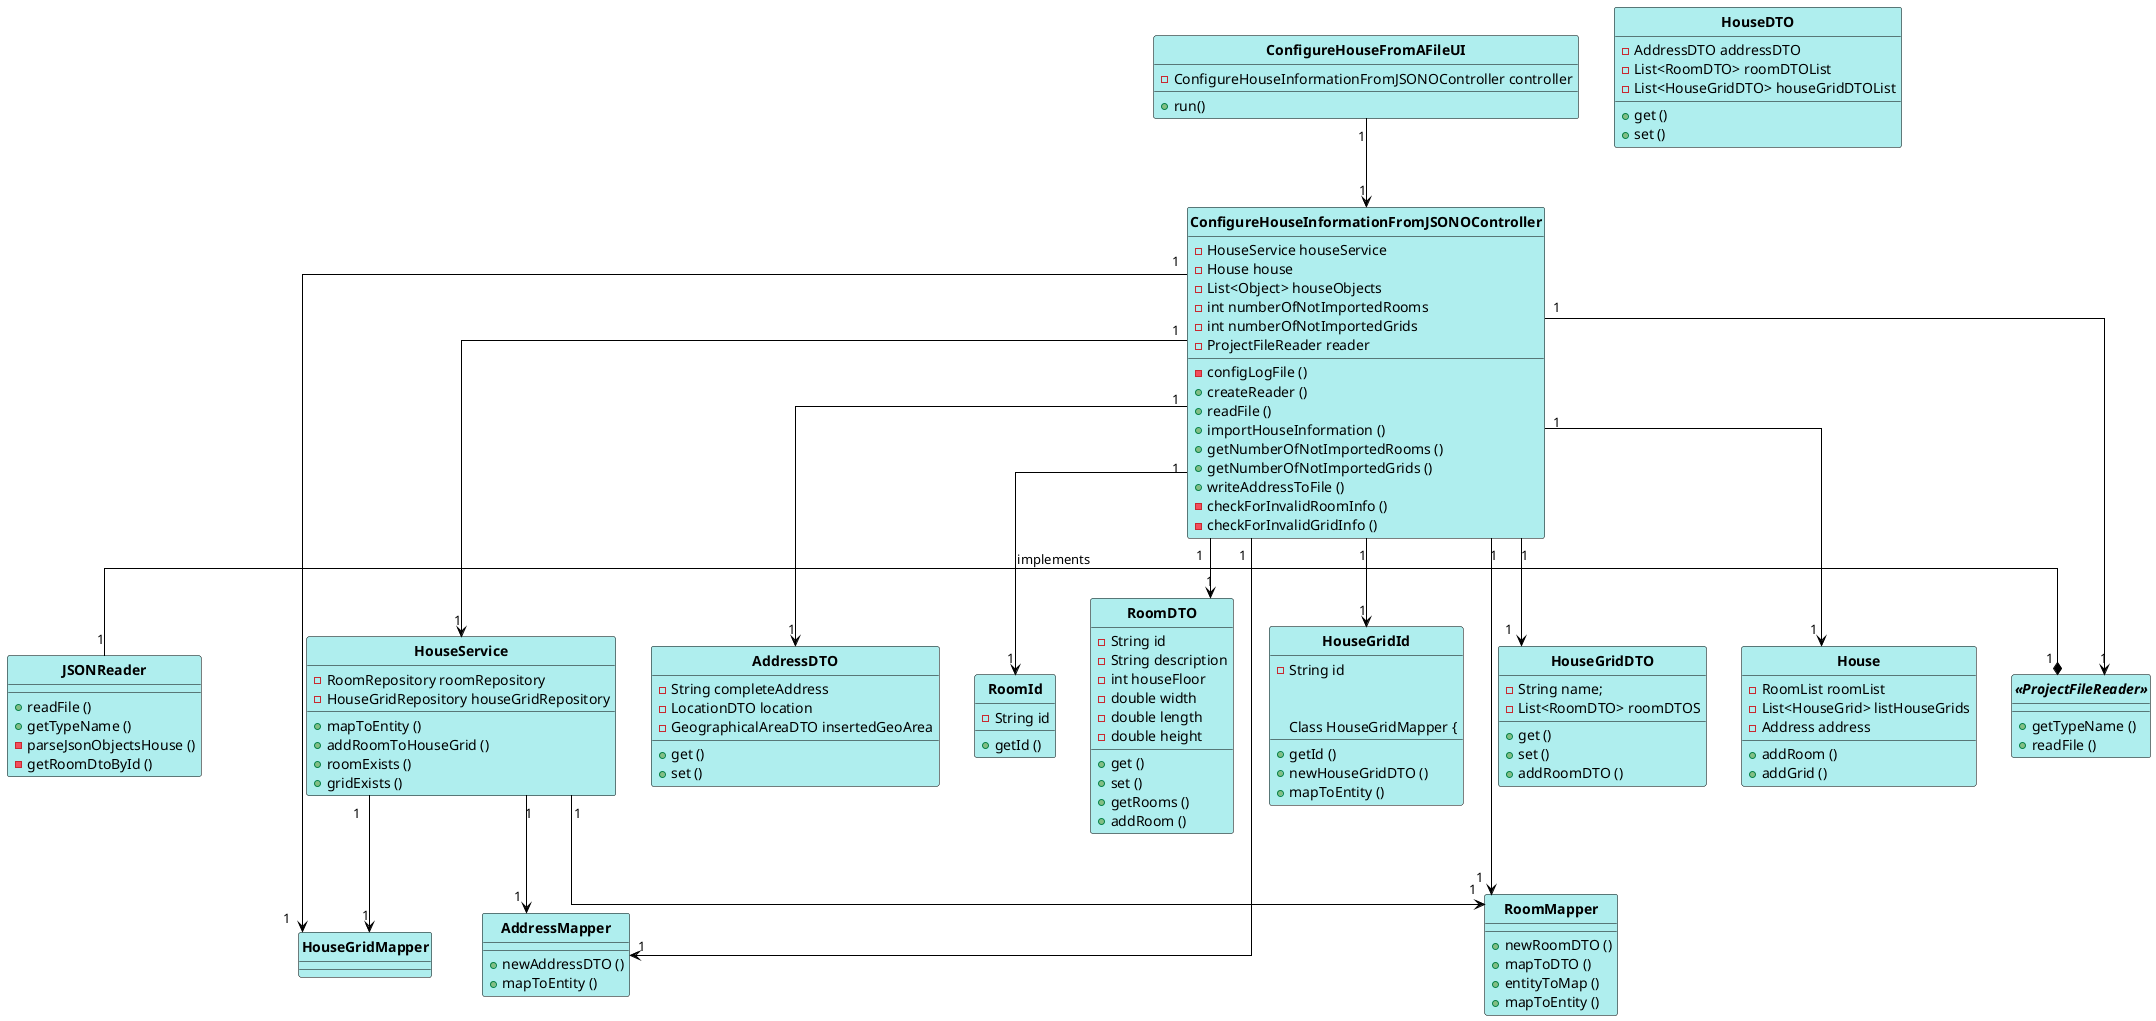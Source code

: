 @startuml
skinparam linetype ortho

skinparam class {
	BackgroundColor PaleTurquoise
	ArrowColor Black
	BorderColor Black
	FontStyle Bold
}

hide circle



ConfigureHouseFromAFileUI "1" --> "1" ConfigureHouseInformationFromJSONOController
ConfigureHouseInformationFromJSONOController "1" --> "1" AddressMapper
ConfigureHouseInformationFromJSONOController "1" --> "1" AddressDTO
ConfigureHouseInformationFromJSONOController "1" --> "1" RoomId
ConfigureHouseInformationFromJSONOController "1" --> "1" RoomDTO
ConfigureHouseInformationFromJSONOController "1" --> "1" RoomMapper
ConfigureHouseInformationFromJSONOController "1" --> "1" HouseGridId
ConfigureHouseInformationFromJSONOController "1" --> "1" HouseGridDTO
ConfigureHouseInformationFromJSONOController "1" --> "1" HouseGridMapper
ConfigureHouseInformationFromJSONOController "1" --> "1" HouseService
ConfigureHouseInformationFromJSONOController "1" --> "1" House
ConfigureHouseInformationFromJSONOController "1" --> "1" "<<ProjectFileReader>>"
HouseService "1" --> "1" AddressMapper
HouseService "1" --> "1" RoomMapper
HouseService "1" --> "1" HouseGridMapper

JSONReader "1" -right-* "1" "<<ProjectFileReader>>" : implements

Class ConfigureHouseFromAFileUI {
- ConfigureHouseInformationFromJSONOController controller
+ run()

}

Class ConfigureHouseInformationFromJSONOController {
- HouseService houseService
- House house
- List<Object> houseObjects
- int numberOfNotImportedRooms
- int numberOfNotImportedGrids
- ProjectFileReader reader
- configLogFile ()
+ createReader ()
+ readFile ()
+ importHouseInformation ()
+ getNumberOfNotImportedRooms ()
+ getNumberOfNotImportedGrids ()
+ writeAddressToFile ()
- checkForInvalidRoomInfo ()
- checkForInvalidGridInfo ()

}



Class HouseGridDTO {
- String name;
- List<RoomDTO> roomDTOS
+ get ()
+ set ()
+ addRoomDTO ()

}

Class HouseGridId {
- String id
+ getId ()


Class HouseGridMapper {
+ newHouseGridDTO ()
+ mapToEntity ()

}


Class AddressMapper {
+ newAddressDTO ()
+ mapToEntity ()

}

Class AddressDTO {
- String completeAddress
- LocationDTO location
- GeographicalAreaDTO insertedGeoArea
+ get ()
+ set ()

}


Class House {
- RoomList roomList
- List<HouseGrid> listHouseGrids
- Address address
+ addRoom ()
+ addGrid ()

}

Class HouseDTO {
- AddressDTO addressDTO
- List<RoomDTO> roomDTOList
- List<HouseGridDTO> houseGridDTOList
+ get ()
+ set ()

}

Class HouseService {
- RoomRepository roomRepository
- HouseGridRepository houseGridRepository
+ mapToEntity ()
+ addRoomToHouseGrid ()
+ roomExists ()
+ gridExists ()

}


Class RoomDTO {
- String id
- String description
- int houseFloor
- double width
- double length
- double height
+ get ()
+ set ()
+ getRooms ()
+ addRoom ()

}

Class RoomId {
- String id
+ getId ()

}

Class RoomMapper {
+ newRoomDTO ()
+ mapToDTO ()
+ entityToMap ()
+ mapToEntity ()

}

Interface "<<ProjectFileReader>>" {
+ getTypeName ()
+ readFile ()

}


Class JSONReader {
+ readFile ()
+ getTypeName ()
- parseJsonObjectsHouse ()
- getRoomDtoById ()

}



@enduml